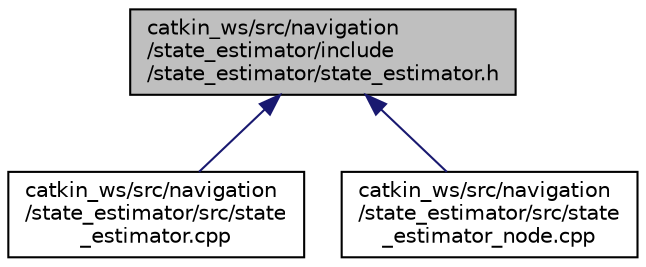 digraph "catkin_ws/src/navigation/state_estimator/include/state_estimator/state_estimator.h"
{
 // LATEX_PDF_SIZE
  edge [fontname="Helvetica",fontsize="10",labelfontname="Helvetica",labelfontsize="10"];
  node [fontname="Helvetica",fontsize="10",shape=record];
  Node1 [label="catkin_ws/src/navigation\l/state_estimator/include\l/state_estimator/state_estimator.h",height=0.2,width=0.4,color="black", fillcolor="grey75", style="filled", fontcolor="black",tooltip=" "];
  Node1 -> Node2 [dir="back",color="midnightblue",fontsize="10",style="solid"];
  Node2 [label="catkin_ws/src/navigation\l/state_estimator/src/state\l_estimator.cpp",height=0.2,width=0.4,color="black", fillcolor="white", style="filled",URL="$state__estimator_8cpp.html",tooltip=" "];
  Node1 -> Node3 [dir="back",color="midnightblue",fontsize="10",style="solid"];
  Node3 [label="catkin_ws/src/navigation\l/state_estimator/src/state\l_estimator_node.cpp",height=0.2,width=0.4,color="black", fillcolor="white", style="filled",URL="$state__estimator__node_8cpp.html",tooltip=" "];
}

